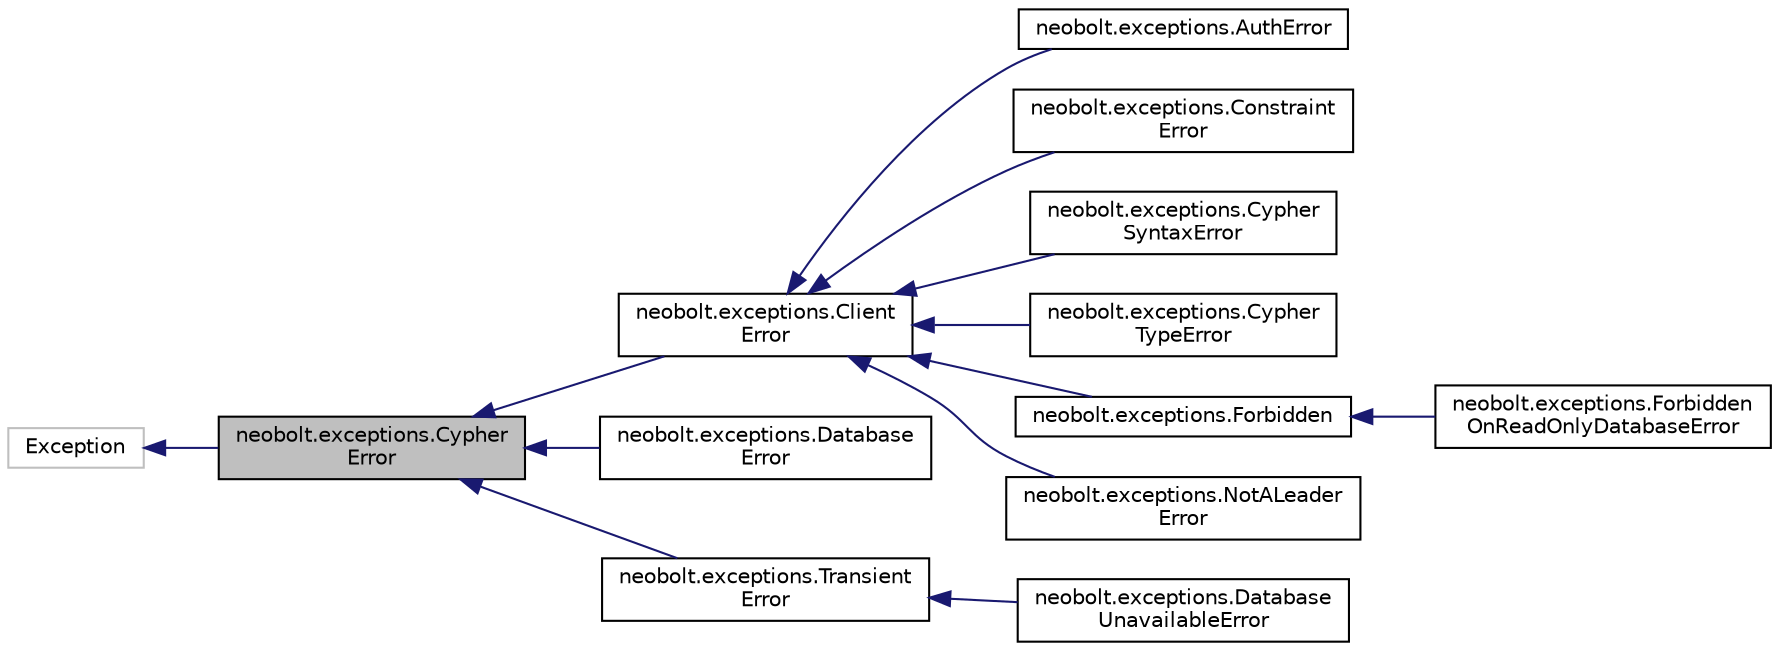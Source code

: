 digraph "neobolt.exceptions.CypherError"
{
 // LATEX_PDF_SIZE
  edge [fontname="Helvetica",fontsize="10",labelfontname="Helvetica",labelfontsize="10"];
  node [fontname="Helvetica",fontsize="10",shape=record];
  rankdir="LR";
  Node1 [label="neobolt.exceptions.Cypher\lError",height=0.2,width=0.4,color="black", fillcolor="grey75", style="filled", fontcolor="black",tooltip=" "];
  Node2 -> Node1 [dir="back",color="midnightblue",fontsize="10",style="solid",fontname="Helvetica"];
  Node2 [label="Exception",height=0.2,width=0.4,color="grey75", fillcolor="white", style="filled",tooltip=" "];
  Node1 -> Node3 [dir="back",color="midnightblue",fontsize="10",style="solid",fontname="Helvetica"];
  Node3 [label="neobolt.exceptions.Client\lError",height=0.2,width=0.4,color="black", fillcolor="white", style="filled",URL="$classneobolt_1_1exceptions_1_1_client_error.html",tooltip=" "];
  Node3 -> Node4 [dir="back",color="midnightblue",fontsize="10",style="solid",fontname="Helvetica"];
  Node4 [label="neobolt.exceptions.AuthError",height=0.2,width=0.4,color="black", fillcolor="white", style="filled",URL="$classneobolt_1_1exceptions_1_1_auth_error.html",tooltip=" "];
  Node3 -> Node5 [dir="back",color="midnightblue",fontsize="10",style="solid",fontname="Helvetica"];
  Node5 [label="neobolt.exceptions.Constraint\lError",height=0.2,width=0.4,color="black", fillcolor="white", style="filled",URL="$classneobolt_1_1exceptions_1_1_constraint_error.html",tooltip=" "];
  Node3 -> Node6 [dir="back",color="midnightblue",fontsize="10",style="solid",fontname="Helvetica"];
  Node6 [label="neobolt.exceptions.Cypher\lSyntaxError",height=0.2,width=0.4,color="black", fillcolor="white", style="filled",URL="$classneobolt_1_1exceptions_1_1_cypher_syntax_error.html",tooltip=" "];
  Node3 -> Node7 [dir="back",color="midnightblue",fontsize="10",style="solid",fontname="Helvetica"];
  Node7 [label="neobolt.exceptions.Cypher\lTypeError",height=0.2,width=0.4,color="black", fillcolor="white", style="filled",URL="$classneobolt_1_1exceptions_1_1_cypher_type_error.html",tooltip=" "];
  Node3 -> Node8 [dir="back",color="midnightblue",fontsize="10",style="solid",fontname="Helvetica"];
  Node8 [label="neobolt.exceptions.Forbidden",height=0.2,width=0.4,color="black", fillcolor="white", style="filled",URL="$classneobolt_1_1exceptions_1_1_forbidden.html",tooltip=" "];
  Node8 -> Node9 [dir="back",color="midnightblue",fontsize="10",style="solid",fontname="Helvetica"];
  Node9 [label="neobolt.exceptions.Forbidden\lOnReadOnlyDatabaseError",height=0.2,width=0.4,color="black", fillcolor="white", style="filled",URL="$classneobolt_1_1exceptions_1_1_forbidden_on_read_only_database_error.html",tooltip=" "];
  Node3 -> Node10 [dir="back",color="midnightblue",fontsize="10",style="solid",fontname="Helvetica"];
  Node10 [label="neobolt.exceptions.NotALeader\lError",height=0.2,width=0.4,color="black", fillcolor="white", style="filled",URL="$classneobolt_1_1exceptions_1_1_not_a_leader_error.html",tooltip=" "];
  Node1 -> Node11 [dir="back",color="midnightblue",fontsize="10",style="solid",fontname="Helvetica"];
  Node11 [label="neobolt.exceptions.Database\lError",height=0.2,width=0.4,color="black", fillcolor="white", style="filled",URL="$classneobolt_1_1exceptions_1_1_database_error.html",tooltip=" "];
  Node1 -> Node12 [dir="back",color="midnightblue",fontsize="10",style="solid",fontname="Helvetica"];
  Node12 [label="neobolt.exceptions.Transient\lError",height=0.2,width=0.4,color="black", fillcolor="white", style="filled",URL="$classneobolt_1_1exceptions_1_1_transient_error.html",tooltip=" "];
  Node12 -> Node13 [dir="back",color="midnightblue",fontsize="10",style="solid",fontname="Helvetica"];
  Node13 [label="neobolt.exceptions.Database\lUnavailableError",height=0.2,width=0.4,color="black", fillcolor="white", style="filled",URL="$classneobolt_1_1exceptions_1_1_database_unavailable_error.html",tooltip=" "];
}
